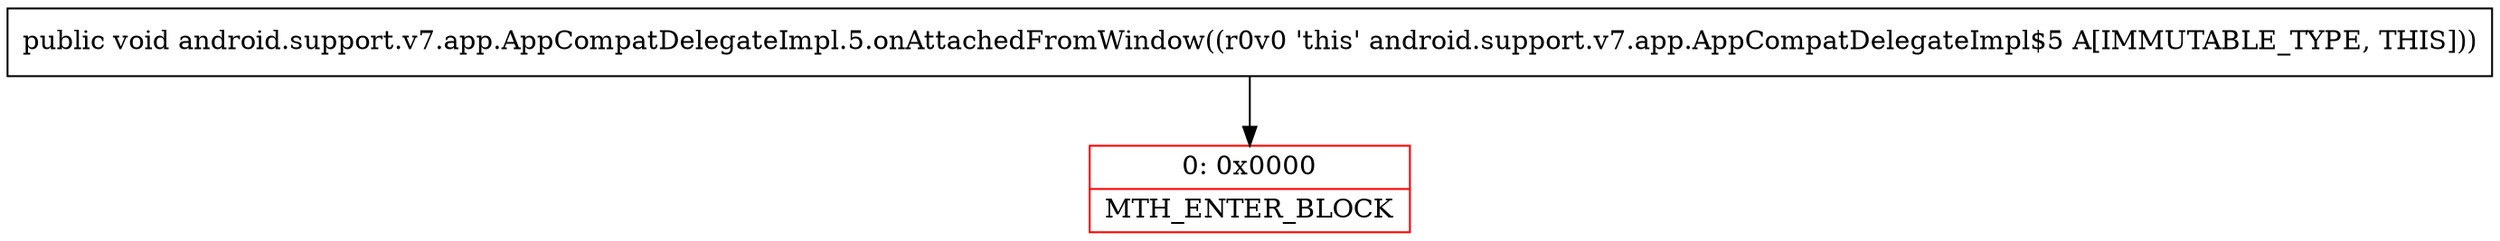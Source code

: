 digraph "CFG forandroid.support.v7.app.AppCompatDelegateImpl.5.onAttachedFromWindow()V" {
subgraph cluster_Region_863302442 {
label = "R(0)";
node [shape=record,color=blue];
}
Node_0 [shape=record,color=red,label="{0\:\ 0x0000|MTH_ENTER_BLOCK\l}"];
MethodNode[shape=record,label="{public void android.support.v7.app.AppCompatDelegateImpl.5.onAttachedFromWindow((r0v0 'this' android.support.v7.app.AppCompatDelegateImpl$5 A[IMMUTABLE_TYPE, THIS])) }"];
MethodNode -> Node_0;
}

